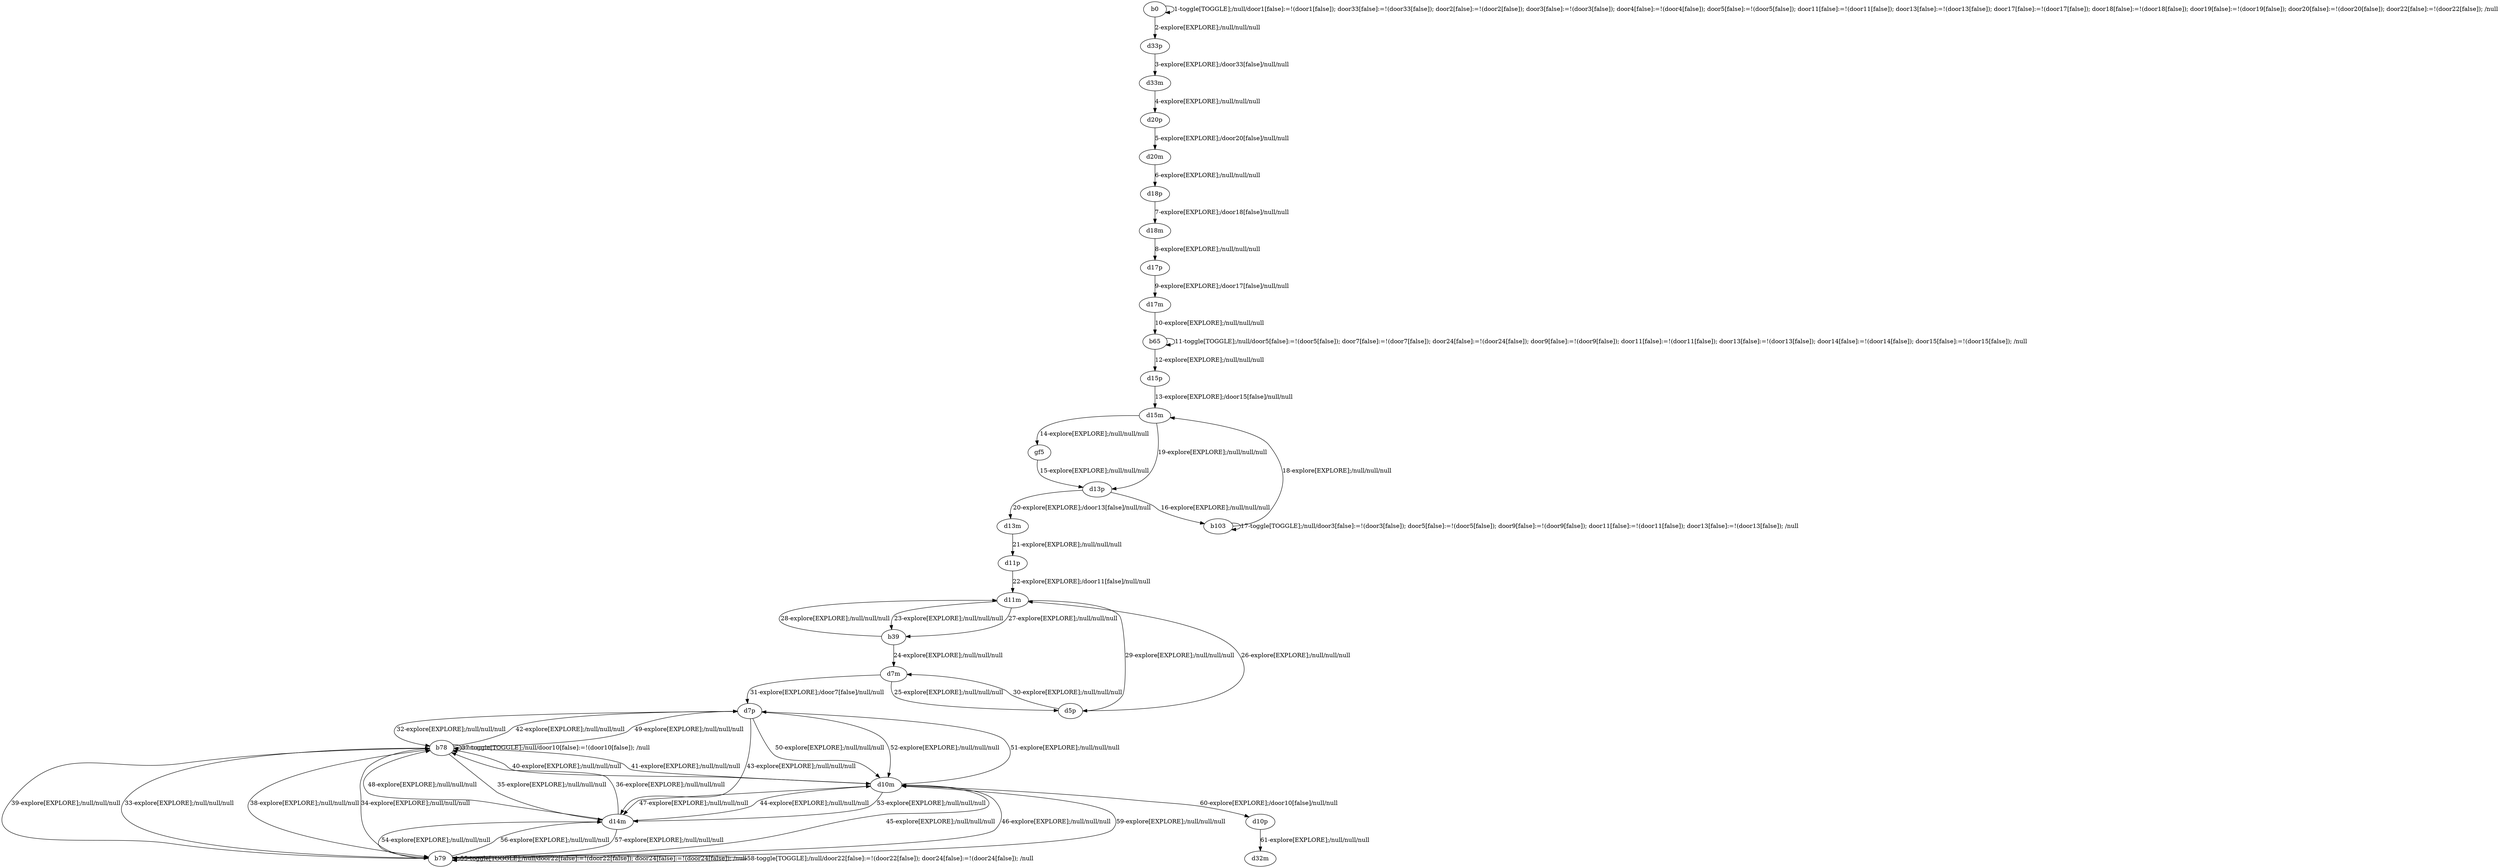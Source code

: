 # Total number of goals covered by this test: 1
# b39 --> d11m

digraph g {
"b0" -> "b0" [label = "1-toggle[TOGGLE];/null/door1[false]:=!(door1[false]); door33[false]:=!(door33[false]); door2[false]:=!(door2[false]); door3[false]:=!(door3[false]); door4[false]:=!(door4[false]); door5[false]:=!(door5[false]); door11[false]:=!(door11[false]); door13[false]:=!(door13[false]); door17[false]:=!(door17[false]); door18[false]:=!(door18[false]); door19[false]:=!(door19[false]); door20[false]:=!(door20[false]); door22[false]:=!(door22[false]); /null"];
"b0" -> "d33p" [label = "2-explore[EXPLORE];/null/null/null"];
"d33p" -> "d33m" [label = "3-explore[EXPLORE];/door33[false]/null/null"];
"d33m" -> "d20p" [label = "4-explore[EXPLORE];/null/null/null"];
"d20p" -> "d20m" [label = "5-explore[EXPLORE];/door20[false]/null/null"];
"d20m" -> "d18p" [label = "6-explore[EXPLORE];/null/null/null"];
"d18p" -> "d18m" [label = "7-explore[EXPLORE];/door18[false]/null/null"];
"d18m" -> "d17p" [label = "8-explore[EXPLORE];/null/null/null"];
"d17p" -> "d17m" [label = "9-explore[EXPLORE];/door17[false]/null/null"];
"d17m" -> "b65" [label = "10-explore[EXPLORE];/null/null/null"];
"b65" -> "b65" [label = "11-toggle[TOGGLE];/null/door5[false]:=!(door5[false]); door7[false]:=!(door7[false]); door24[false]:=!(door24[false]); door9[false]:=!(door9[false]); door11[false]:=!(door11[false]); door13[false]:=!(door13[false]); door14[false]:=!(door14[false]); door15[false]:=!(door15[false]); /null"];
"b65" -> "d15p" [label = "12-explore[EXPLORE];/null/null/null"];
"d15p" -> "d15m" [label = "13-explore[EXPLORE];/door15[false]/null/null"];
"d15m" -> "gf5" [label = "14-explore[EXPLORE];/null/null/null"];
"gf5" -> "d13p" [label = "15-explore[EXPLORE];/null/null/null"];
"d13p" -> "b103" [label = "16-explore[EXPLORE];/null/null/null"];
"b103" -> "b103" [label = "17-toggle[TOGGLE];/null/door3[false]:=!(door3[false]); door5[false]:=!(door5[false]); door9[false]:=!(door9[false]); door11[false]:=!(door11[false]); door13[false]:=!(door13[false]); /null"];
"b103" -> "d15m" [label = "18-explore[EXPLORE];/null/null/null"];
"d15m" -> "d13p" [label = "19-explore[EXPLORE];/null/null/null"];
"d13p" -> "d13m" [label = "20-explore[EXPLORE];/door13[false]/null/null"];
"d13m" -> "d11p" [label = "21-explore[EXPLORE];/null/null/null"];
"d11p" -> "d11m" [label = "22-explore[EXPLORE];/door11[false]/null/null"];
"d11m" -> "b39" [label = "23-explore[EXPLORE];/null/null/null"];
"b39" -> "d7m" [label = "24-explore[EXPLORE];/null/null/null"];
"d7m" -> "d5p" [label = "25-explore[EXPLORE];/null/null/null"];
"d5p" -> "d11m" [label = "26-explore[EXPLORE];/null/null/null"];
"d11m" -> "b39" [label = "27-explore[EXPLORE];/null/null/null"];
"b39" -> "d11m" [label = "28-explore[EXPLORE];/null/null/null"];
"d11m" -> "d5p" [label = "29-explore[EXPLORE];/null/null/null"];
"d5p" -> "d7m" [label = "30-explore[EXPLORE];/null/null/null"];
"d7m" -> "d7p" [label = "31-explore[EXPLORE];/door7[false]/null/null"];
"d7p" -> "b78" [label = "32-explore[EXPLORE];/null/null/null"];
"b78" -> "b79" [label = "33-explore[EXPLORE];/null/null/null"];
"b79" -> "b78" [label = "34-explore[EXPLORE];/null/null/null"];
"b78" -> "d14m" [label = "35-explore[EXPLORE];/null/null/null"];
"d14m" -> "b78" [label = "36-explore[EXPLORE];/null/null/null"];
"b78" -> "b78" [label = "37-toggle[TOGGLE];/null/door10[false]:=!(door10[false]); /null"];
"b78" -> "b79" [label = "38-explore[EXPLORE];/null/null/null"];
"b79" -> "b78" [label = "39-explore[EXPLORE];/null/null/null"];
"b78" -> "d10m" [label = "40-explore[EXPLORE];/null/null/null"];
"d10m" -> "b78" [label = "41-explore[EXPLORE];/null/null/null"];
"b78" -> "d7p" [label = "42-explore[EXPLORE];/null/null/null"];
"d7p" -> "d14m" [label = "43-explore[EXPLORE];/null/null/null"];
"d14m" -> "d10m" [label = "44-explore[EXPLORE];/null/null/null"];
"d10m" -> "b79" [label = "45-explore[EXPLORE];/null/null/null"];
"b79" -> "d10m" [label = "46-explore[EXPLORE];/null/null/null"];
"d10m" -> "d14m" [label = "47-explore[EXPLORE];/null/null/null"];
"d14m" -> "b78" [label = "48-explore[EXPLORE];/null/null/null"];
"b78" -> "d7p" [label = "49-explore[EXPLORE];/null/null/null"];
"d7p" -> "d10m" [label = "50-explore[EXPLORE];/null/null/null"];
"d10m" -> "d7p" [label = "51-explore[EXPLORE];/null/null/null"];
"d7p" -> "d10m" [label = "52-explore[EXPLORE];/null/null/null"];
"d10m" -> "d14m" [label = "53-explore[EXPLORE];/null/null/null"];
"d14m" -> "b79" [label = "54-explore[EXPLORE];/null/null/null"];
"b79" -> "b79" [label = "55-toggle[TOGGLE];/null/door22[false]:=!(door22[false]); door24[false]:=!(door24[false]); /null"];
"b79" -> "d14m" [label = "56-explore[EXPLORE];/null/null/null"];
"d14m" -> "b79" [label = "57-explore[EXPLORE];/null/null/null"];
"b79" -> "b79" [label = "58-toggle[TOGGLE];/null/door22[false]:=!(door22[false]); door24[false]:=!(door24[false]); /null"];
"b79" -> "d10m" [label = "59-explore[EXPLORE];/null/null/null"];
"d10m" -> "d10p" [label = "60-explore[EXPLORE];/door10[false]/null/null"];
"d10p" -> "d32m" [label = "61-explore[EXPLORE];/null/null/null"];
}